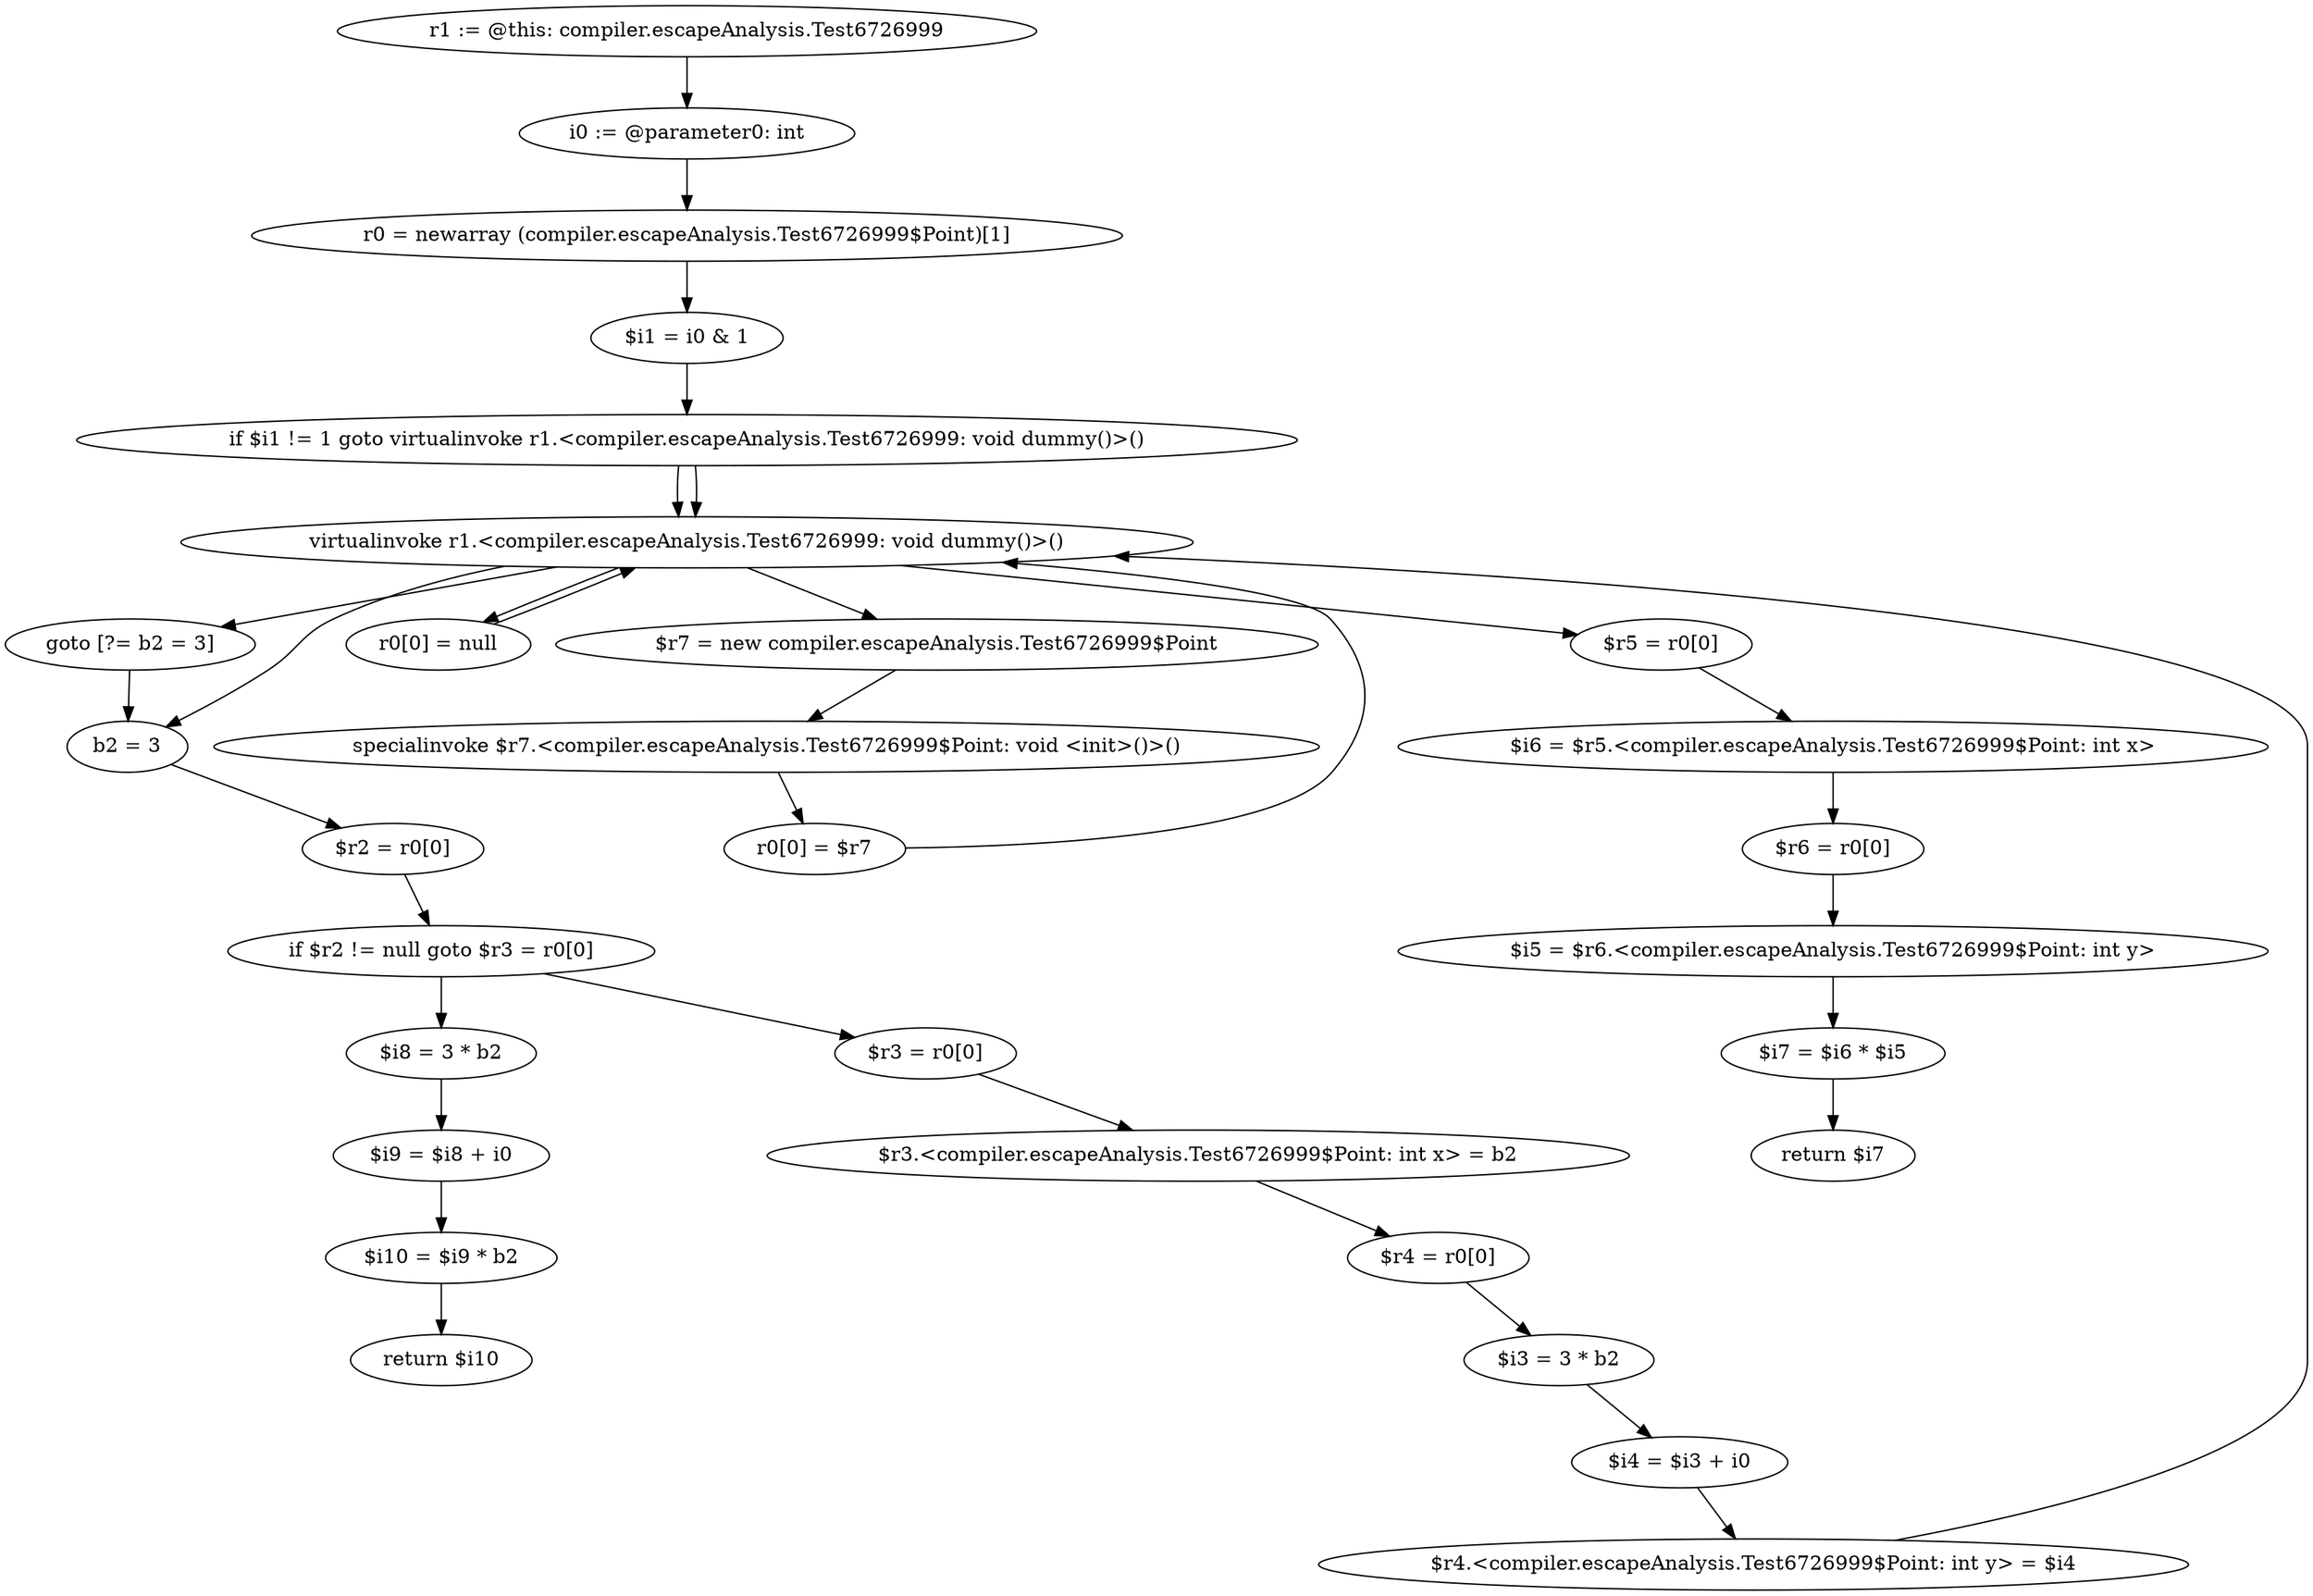 digraph "unitGraph" {
    "r1 := @this: compiler.escapeAnalysis.Test6726999"
    "i0 := @parameter0: int"
    "r0 = newarray (compiler.escapeAnalysis.Test6726999$Point)[1]"
    "$i1 = i0 & 1"
    "if $i1 != 1 goto virtualinvoke r1.<compiler.escapeAnalysis.Test6726999: void dummy()>()"
    "virtualinvoke r1.<compiler.escapeAnalysis.Test6726999: void dummy()>()"
    "$r7 = new compiler.escapeAnalysis.Test6726999$Point"
    "specialinvoke $r7.<compiler.escapeAnalysis.Test6726999$Point: void <init>()>()"
    "r0[0] = $r7"
    "goto [?= b2 = 3]"
    "r0[0] = null"
    "b2 = 3"
    "$r2 = r0[0]"
    "if $r2 != null goto $r3 = r0[0]"
    "$i8 = 3 * b2"
    "$i9 = $i8 + i0"
    "$i10 = $i9 * b2"
    "return $i10"
    "$r3 = r0[0]"
    "$r3.<compiler.escapeAnalysis.Test6726999$Point: int x> = b2"
    "$r4 = r0[0]"
    "$i3 = 3 * b2"
    "$i4 = $i3 + i0"
    "$r4.<compiler.escapeAnalysis.Test6726999$Point: int y> = $i4"
    "$r5 = r0[0]"
    "$i6 = $r5.<compiler.escapeAnalysis.Test6726999$Point: int x>"
    "$r6 = r0[0]"
    "$i5 = $r6.<compiler.escapeAnalysis.Test6726999$Point: int y>"
    "$i7 = $i6 * $i5"
    "return $i7"
    "r1 := @this: compiler.escapeAnalysis.Test6726999"->"i0 := @parameter0: int";
    "i0 := @parameter0: int"->"r0 = newarray (compiler.escapeAnalysis.Test6726999$Point)[1]";
    "r0 = newarray (compiler.escapeAnalysis.Test6726999$Point)[1]"->"$i1 = i0 & 1";
    "$i1 = i0 & 1"->"if $i1 != 1 goto virtualinvoke r1.<compiler.escapeAnalysis.Test6726999: void dummy()>()";
    "if $i1 != 1 goto virtualinvoke r1.<compiler.escapeAnalysis.Test6726999: void dummy()>()"->"virtualinvoke r1.<compiler.escapeAnalysis.Test6726999: void dummy()>()";
    "if $i1 != 1 goto virtualinvoke r1.<compiler.escapeAnalysis.Test6726999: void dummy()>()"->"virtualinvoke r1.<compiler.escapeAnalysis.Test6726999: void dummy()>()";
    "virtualinvoke r1.<compiler.escapeAnalysis.Test6726999: void dummy()>()"->"$r7 = new compiler.escapeAnalysis.Test6726999$Point";
    "$r7 = new compiler.escapeAnalysis.Test6726999$Point"->"specialinvoke $r7.<compiler.escapeAnalysis.Test6726999$Point: void <init>()>()";
    "specialinvoke $r7.<compiler.escapeAnalysis.Test6726999$Point: void <init>()>()"->"r0[0] = $r7";
    "r0[0] = $r7"->"virtualinvoke r1.<compiler.escapeAnalysis.Test6726999: void dummy()>()";
    "virtualinvoke r1.<compiler.escapeAnalysis.Test6726999: void dummy()>()"->"goto [?= b2 = 3]";
    "goto [?= b2 = 3]"->"b2 = 3";
    "virtualinvoke r1.<compiler.escapeAnalysis.Test6726999: void dummy()>()"->"r0[0] = null";
    "r0[0] = null"->"virtualinvoke r1.<compiler.escapeAnalysis.Test6726999: void dummy()>()";
    "virtualinvoke r1.<compiler.escapeAnalysis.Test6726999: void dummy()>()"->"b2 = 3";
    "b2 = 3"->"$r2 = r0[0]";
    "$r2 = r0[0]"->"if $r2 != null goto $r3 = r0[0]";
    "if $r2 != null goto $r3 = r0[0]"->"$i8 = 3 * b2";
    "if $r2 != null goto $r3 = r0[0]"->"$r3 = r0[0]";
    "$i8 = 3 * b2"->"$i9 = $i8 + i0";
    "$i9 = $i8 + i0"->"$i10 = $i9 * b2";
    "$i10 = $i9 * b2"->"return $i10";
    "$r3 = r0[0]"->"$r3.<compiler.escapeAnalysis.Test6726999$Point: int x> = b2";
    "$r3.<compiler.escapeAnalysis.Test6726999$Point: int x> = b2"->"$r4 = r0[0]";
    "$r4 = r0[0]"->"$i3 = 3 * b2";
    "$i3 = 3 * b2"->"$i4 = $i3 + i0";
    "$i4 = $i3 + i0"->"$r4.<compiler.escapeAnalysis.Test6726999$Point: int y> = $i4";
    "$r4.<compiler.escapeAnalysis.Test6726999$Point: int y> = $i4"->"virtualinvoke r1.<compiler.escapeAnalysis.Test6726999: void dummy()>()";
    "virtualinvoke r1.<compiler.escapeAnalysis.Test6726999: void dummy()>()"->"$r5 = r0[0]";
    "$r5 = r0[0]"->"$i6 = $r5.<compiler.escapeAnalysis.Test6726999$Point: int x>";
    "$i6 = $r5.<compiler.escapeAnalysis.Test6726999$Point: int x>"->"$r6 = r0[0]";
    "$r6 = r0[0]"->"$i5 = $r6.<compiler.escapeAnalysis.Test6726999$Point: int y>";
    "$i5 = $r6.<compiler.escapeAnalysis.Test6726999$Point: int y>"->"$i7 = $i6 * $i5";
    "$i7 = $i6 * $i5"->"return $i7";
}
